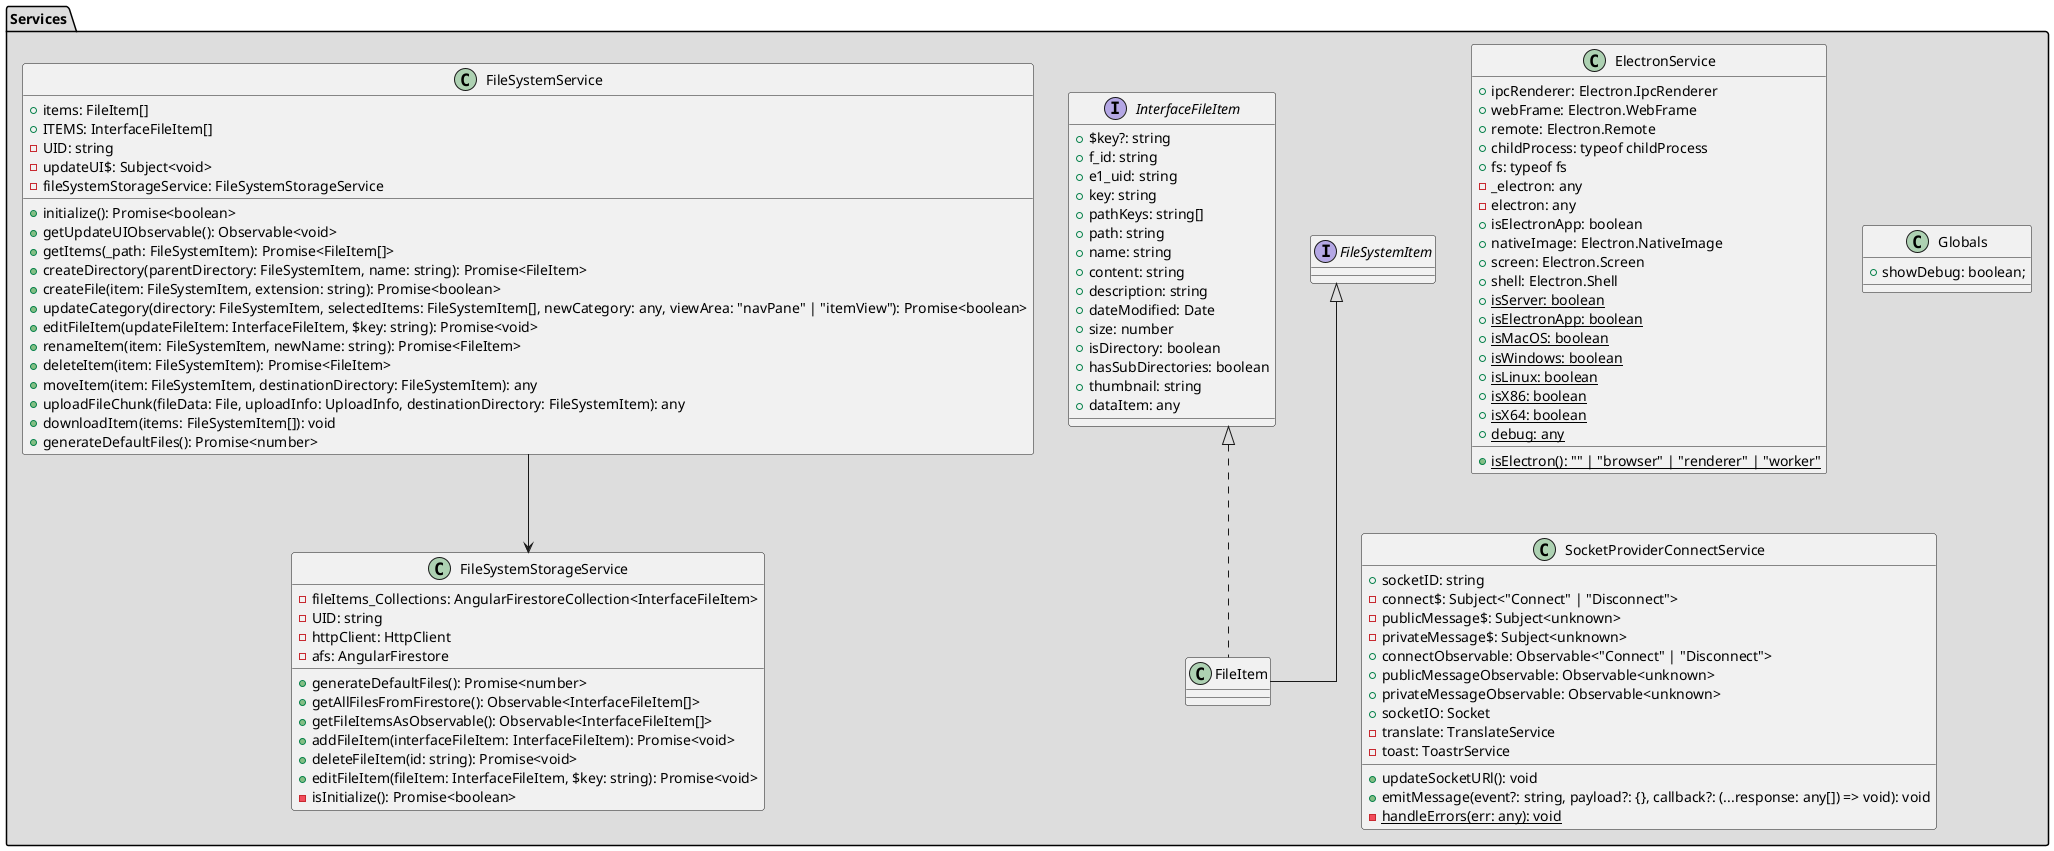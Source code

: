 @startuml

skinparam linetype ortho

package Services #DDDDDD {
  class ElectronService {
    +ipcRenderer: Electron.IpcRenderer
    +webFrame: Electron.WebFrame
    +remote: Electron.Remote
    +childProcess: typeof childProcess
    +fs: typeof fs
    -_electron: any
    -electron: any
    +isElectronApp: boolean
    +nativeImage: Electron.NativeImage
    +screen: Electron.Screen
    +shell: Electron.Shell
    +{static} isElectron(): "" | "browser" | "renderer" | "worker"
    +{static} isServer: boolean
    +{static} isElectronApp: boolean
    +{static} isMacOS: boolean
    +{static} isWindows: boolean
    +{static} isLinux: boolean
    +{static} isX86: boolean
    +{static} isX64: boolean
    +{static} debug: any
  }
  interface FileSystemItem {
  }
  interface InterfaceFileItem {
    +$key?: string
    +f_id: string
    +e1_uid: string
    +key: string
    +pathKeys: string[]
    +path: string
    +name: string
    +content: string
    +description: string
    +dateModified: Date
    +size: number
    +isDirectory: boolean
    +hasSubDirectories: boolean
    +thumbnail: string
    +dataItem: any
  }
  class FileItem extends FileSystemItem implements InterfaceFileItem {
  }
  class FileSystemService {
    +items: FileItem[]
    +ITEMS: InterfaceFileItem[]
    -UID: string
    -updateUI$: Subject<void>
    -fileSystemStorageService: FileSystemStorageService
    +initialize(): Promise<boolean>
    +getUpdateUIObservable(): Observable<void>
    +getItems(_path: FileSystemItem): Promise<FileItem[]>
    +createDirectory(parentDirectory: FileSystemItem, name: string): Promise<FileItem>
    +createFile(item: FileSystemItem, extension: string): Promise<boolean>
    +updateCategory(directory: FileSystemItem, selectedItems: FileSystemItem[], newCategory: any, viewArea: "navPane" | "itemView"): Promise<boolean>
    +editFileItem(updateFileItem: InterfaceFileItem, $key: string): Promise<void>
    +renameItem(item: FileSystemItem, newName: string): Promise<FileItem>
    +deleteItem(item: FileSystemItem): Promise<FileItem>
    +moveItem(item: FileSystemItem, destinationDirectory: FileSystemItem): any
    +uploadFileChunk(fileData: File, uploadInfo: UploadInfo, destinationDirectory: FileSystemItem): any
    +downloadItem(items: FileSystemItem[]): void
    +generateDefaultFiles(): Promise<number>
  }
  class FileSystemStorageService {
    -fileItems_Collections: AngularFirestoreCollection<InterfaceFileItem>
    -UID: string
    -httpClient: HttpClient
    -afs: AngularFirestore
    +generateDefaultFiles(): Promise<number>
    +getAllFilesFromFirestore(): Observable<InterfaceFileItem[]>
    +getFileItemsAsObservable(): Observable<InterfaceFileItem[]>
    +addFileItem(interfaceFileItem: InterfaceFileItem): Promise<void>
    +deleteFileItem(id: string): Promise<void>
    +editFileItem(fileItem: InterfaceFileItem, $key: string): Promise<void>
    -isInitialize(): Promise<boolean>
  }

  class Globals {
    +showDebug: boolean;
  }

  class SocketProviderConnectService {
    +socketID: string
    -connect$: Subject<"Connect" | "Disconnect">
    -publicMessage$: Subject<unknown>
    -privateMessage$: Subject<unknown>
    +connectObservable: Observable<"Connect" | "Disconnect">
    +publicMessageObservable: Observable<unknown>
    +privateMessageObservable: Observable<unknown>
    +socketIO: Socket
    -translate: TranslateService
    -toast: ToastrService
    +updateSocketURl(): void
    +emitMessage(event?: string, payload?: {}, callback?: (...response: any[]) => void): void
    -{static} handleErrors(err: any): void
  }

  FileSystemService --> FileSystemStorageService
'  ElectronService -[hidden]- FileSystemService
'  FileSystemStorageService -[hidden]- Globals
'  Globals -[hidden]- SocketProviderConnectService
}

@enduml
